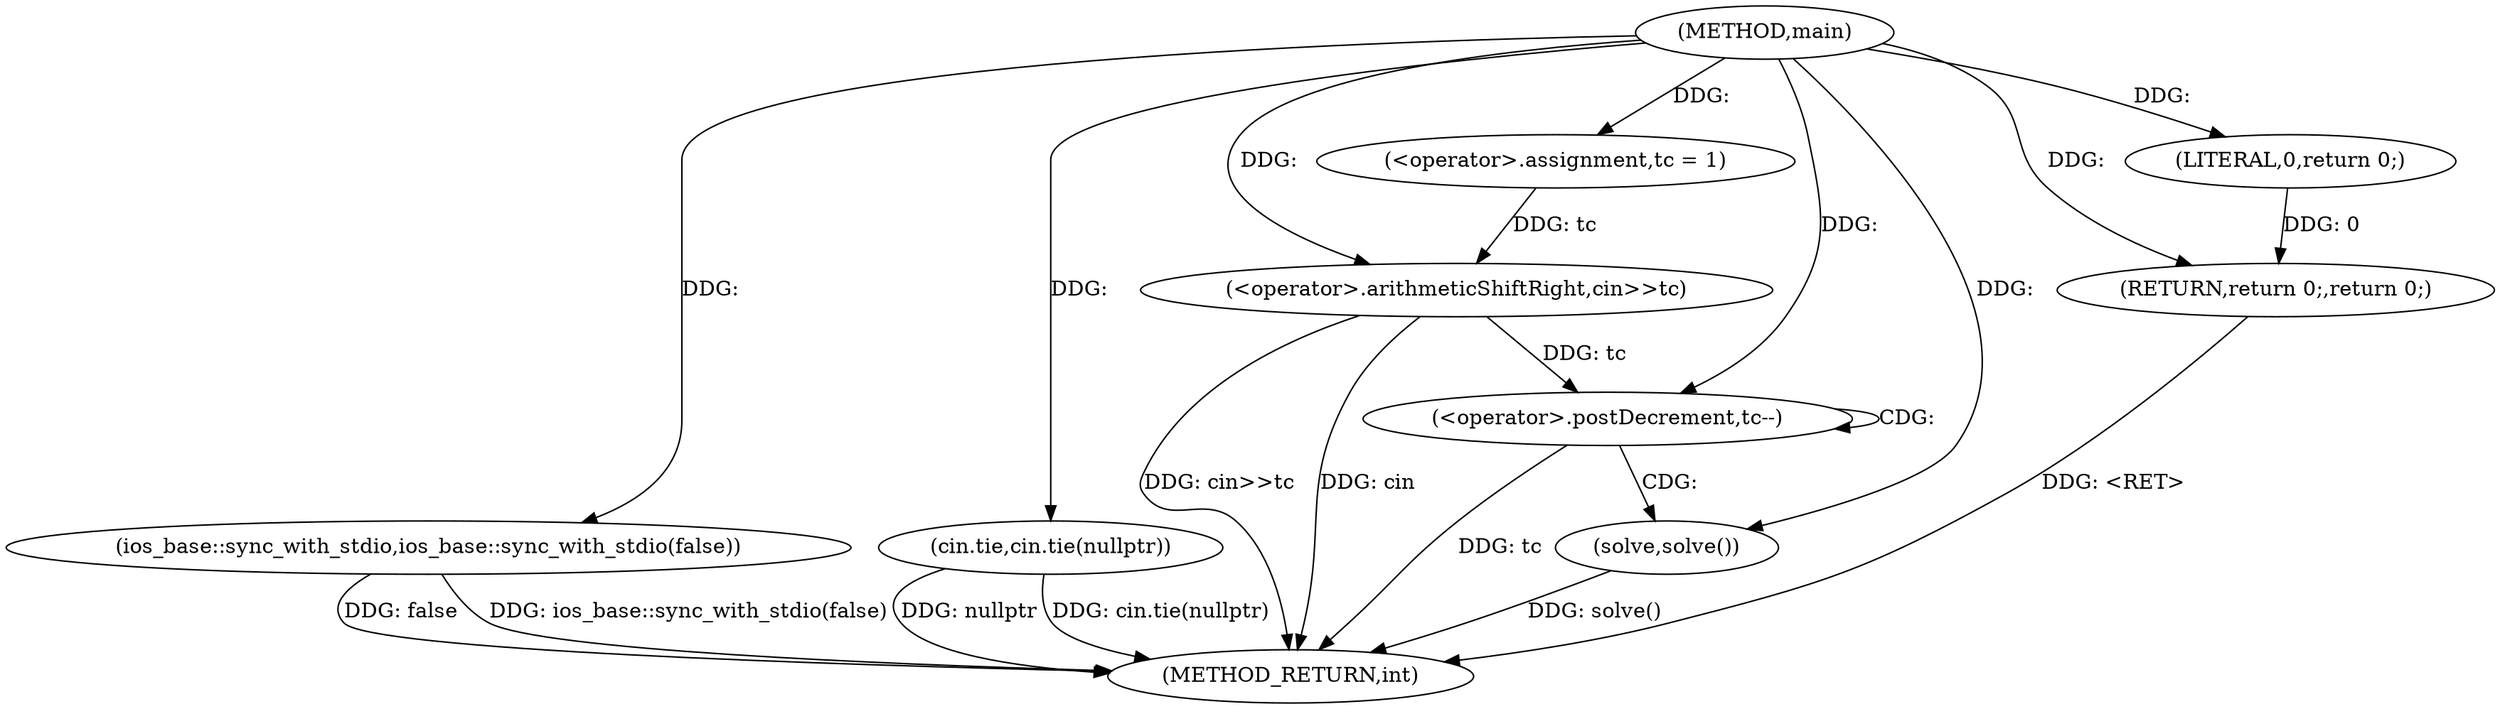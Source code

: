 digraph "main" {  
"1000162" [label = "(METHOD,main)" ]
"1000182" [label = "(METHOD_RETURN,int)" ]
"1000164" [label = "(ios_base::sync_with_stdio,ios_base::sync_with_stdio(false))" ]
"1000166" [label = "(cin.tie,cin.tie(nullptr))" ]
"1000169" [label = "(<operator>.assignment,tc = 1)" ]
"1000172" [label = "(<operator>.arithmeticShiftRight,cin>>tc)" ]
"1000180" [label = "(RETURN,return 0;,return 0;)" ]
"1000176" [label = "(<operator>.postDecrement,tc--)" ]
"1000181" [label = "(LITERAL,0,return 0;)" ]
"1000179" [label = "(solve,solve())" ]
  "1000180" -> "1000182"  [ label = "DDG: <RET>"] 
  "1000164" -> "1000182"  [ label = "DDG: ios_base::sync_with_stdio(false)"] 
  "1000166" -> "1000182"  [ label = "DDG: cin.tie(nullptr)"] 
  "1000172" -> "1000182"  [ label = "DDG: cin>>tc"] 
  "1000176" -> "1000182"  [ label = "DDG: tc"] 
  "1000179" -> "1000182"  [ label = "DDG: solve()"] 
  "1000172" -> "1000182"  [ label = "DDG: cin"] 
  "1000166" -> "1000182"  [ label = "DDG: nullptr"] 
  "1000164" -> "1000182"  [ label = "DDG: false"] 
  "1000162" -> "1000169"  [ label = "DDG: "] 
  "1000181" -> "1000180"  [ label = "DDG: 0"] 
  "1000162" -> "1000180"  [ label = "DDG: "] 
  "1000162" -> "1000164"  [ label = "DDG: "] 
  "1000162" -> "1000166"  [ label = "DDG: "] 
  "1000162" -> "1000172"  [ label = "DDG: "] 
  "1000169" -> "1000172"  [ label = "DDG: tc"] 
  "1000162" -> "1000181"  [ label = "DDG: "] 
  "1000172" -> "1000176"  [ label = "DDG: tc"] 
  "1000162" -> "1000176"  [ label = "DDG: "] 
  "1000162" -> "1000179"  [ label = "DDG: "] 
  "1000176" -> "1000179"  [ label = "CDG: "] 
  "1000176" -> "1000176"  [ label = "CDG: "] 
}
